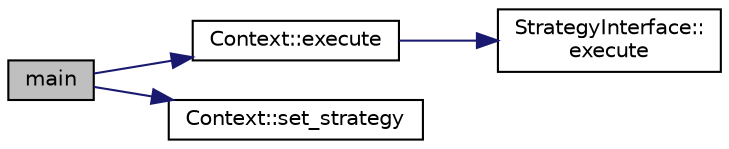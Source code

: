 digraph "main"
{
  edge [fontname="Helvetica",fontsize="10",labelfontname="Helvetica",labelfontsize="10"];
  node [fontname="Helvetica",fontsize="10",shape=record];
  rankdir="LR";
  Node1 [label="main",height=0.2,width=0.4,color="black", fillcolor="grey75", style="filled", fontcolor="black"];
  Node1 -> Node2 [color="midnightblue",fontsize="10",style="solid",fontname="Helvetica"];
  Node2 [label="Context::execute",height=0.2,width=0.4,color="black", fillcolor="white", style="filled",URL="$classContext.html#a0f1e35fbff90abf753c54fbe5914805f"];
  Node2 -> Node3 [color="midnightblue",fontsize="10",style="solid",fontname="Helvetica"];
  Node3 [label="StrategyInterface::\lexecute",height=0.2,width=0.4,color="black", fillcolor="white", style="filled",URL="$classStrategyInterface.html#a546e9e32a79d823262eb861919fd6653"];
  Node1 -> Node4 [color="midnightblue",fontsize="10",style="solid",fontname="Helvetica"];
  Node4 [label="Context::set_strategy",height=0.2,width=0.4,color="black", fillcolor="white", style="filled",URL="$classContext.html#aac5a580be500769aac21a0d0a92ee902"];
}
